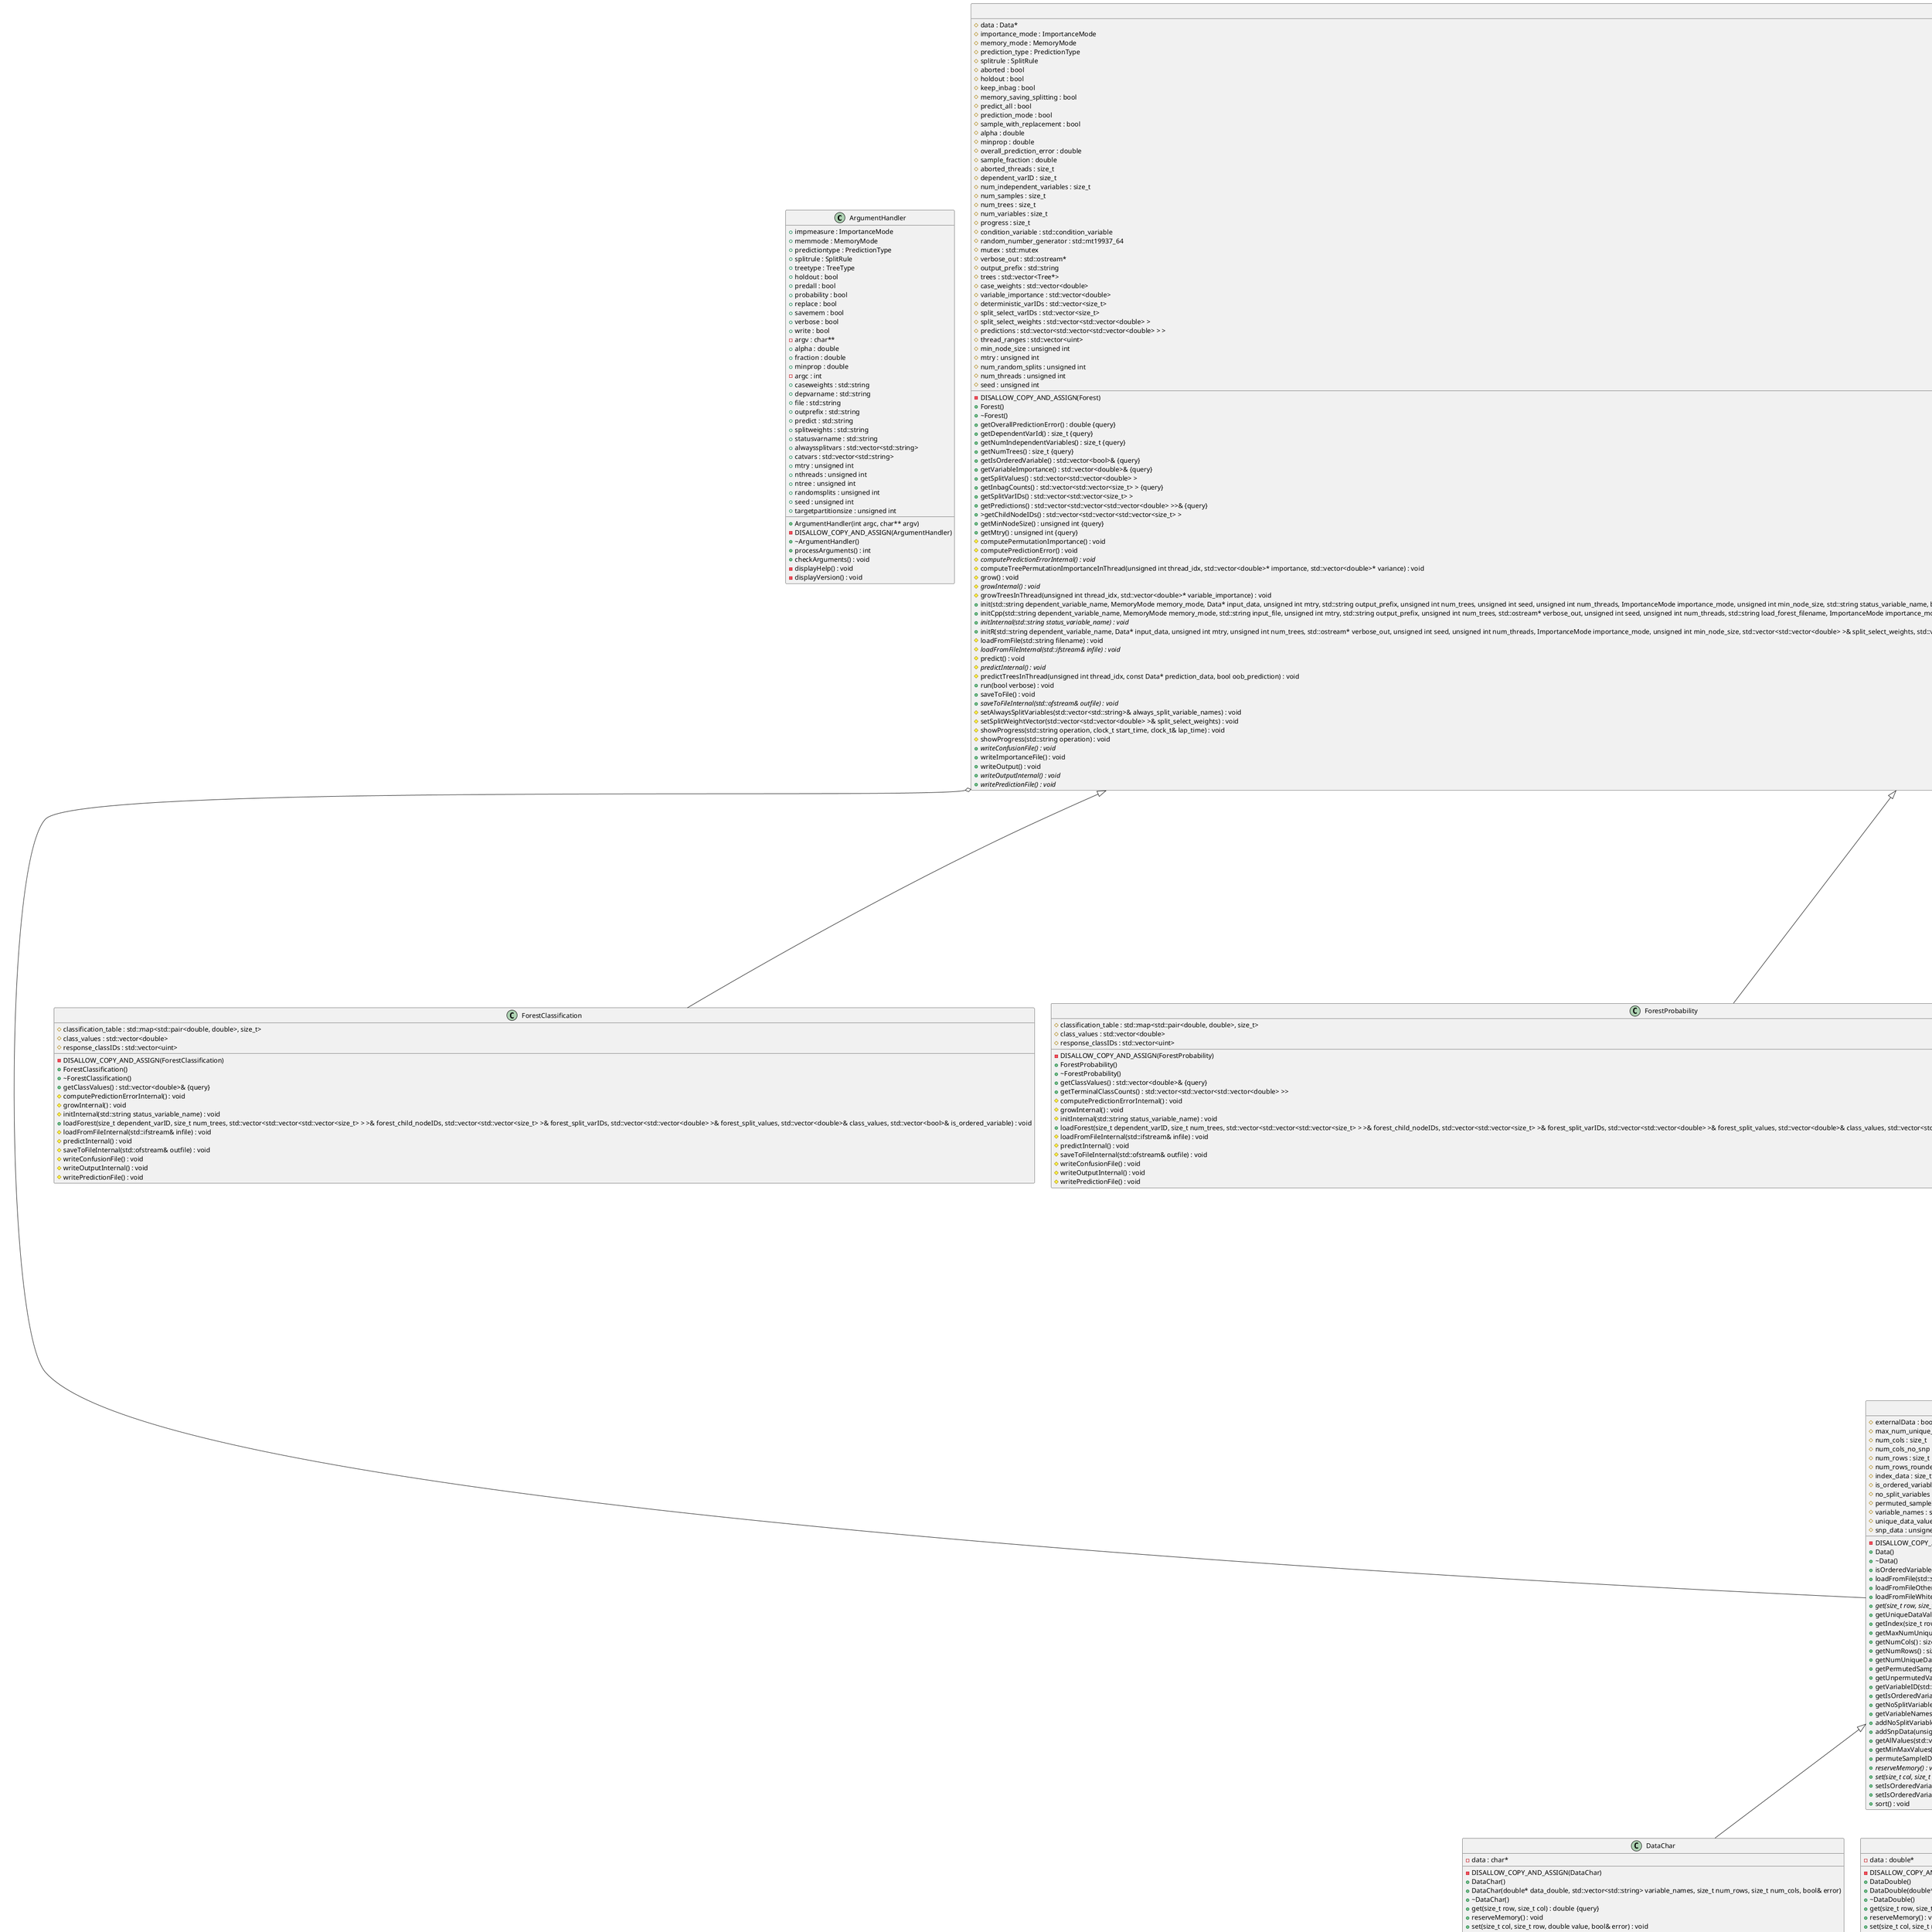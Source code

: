 @startuml
class ArgumentHandler {
	+ArgumentHandler(int argc, char** argv)
	-DISALLOW_COPY_AND_ASSIGN(ArgumentHandler)
	+~ArgumentHandler()
	+impmeasure : ImportanceMode
	+memmode : MemoryMode
	+predictiontype : PredictionType
	+splitrule : SplitRule
	+treetype : TreeType
	+holdout : bool
	+predall : bool
	+probability : bool
	+replace : bool
	+savemem : bool
	+verbose : bool
	+write : bool
	-argv : char**
	+alpha : double
	+fraction : double
	+minprop : double
	-argc : int
	+processArguments() : int
	+caseweights : std::string
	+depvarname : std::string
	+file : std::string
	+outprefix : std::string
	+predict : std::string
	+splitweights : std::string
	+statusvarname : std::string
	+alwayssplitvars : std::vector<std::string>
	+catvars : std::vector<std::string>
	+mtry : unsigned int
	+nthreads : unsigned int
	+ntree : unsigned int
	+randomsplits : unsigned int
	+seed : unsigned int
	+targetpartitionsize : unsigned int
	+checkArguments() : void
	-displayHelp() : void
	-displayVersion() : void
}

abstract class Data {
	-DISALLOW_COPY_AND_ASSIGN(Data)
	+Data()
	+~Data()
	#externalData : bool
	+isOrderedVariable(size_t varID) : bool {query}
	+loadFromFile(std::string filename) : bool
	+loadFromFileOther(std::ifstream& input_file, std::string header_line, char seperator) : bool
	+loadFromFileWhitespace(std::ifstream& input_file, std::string header_line) : bool
	+{abstract} get(size_t row, size_t col) : double {query}
	+getUniqueDataValue(size_t varID, size_t index) : double {query}
	+getIndex(size_t row, size_t col) : size_t {query}
	+getMaxNumUniqueValues() : size_t {query}
	+getNumCols() : size_t {query}
	+getNumRows() : size_t {query}
	+getNumUniqueDataValues(size_t varID) : size_t {query}
	+getPermutedSampleID(size_t sampleID) : size_t {query}
	+getUnpermutedVarID(size_t varID) : size_t {query}
	+getVariableID(std::string variable_name) : size_t
	#max_num_unique_values : size_t
	#num_cols : size_t
	#num_cols_no_snp : size_t
	#num_rows : size_t
	#num_rows_rounded : size_t
	#index_data : size_t*
	#is_ordered_variable : std::vector<bool>
	+getIsOrderedVariable() : std::vector<bool>&
	#no_split_variables : std::vector<size_t>
	#permuted_sampleIDs : std::vector<size_t>
	+getNoSplitVariables() : std::vector<size_t>&
	#variable_names : std::vector<std::string>
	+getVariableNames() : std::vector<std::string>& {query}
	#unique_data_values : std::vector<std::vector<double> >
	#snp_data : unsigned char*
	+addNoSplitVariable(size_t varID) : void
	+addSnpData(unsigned char* snp_data, size_t num_cols_snp) : void
	+getAllValues(std::vector<double>& all_values, std::vector<size_t>& sampleIDs, size_t varID) : void
	+getMinMaxValues(double& min, double& max, std::vector<size_t>& sampleIDs, size_t varID) : void
	+permuteSampleIDs(std::mt19937_64 random_number_generator) : void
	+{abstract} reserveMemory() : void
	+{abstract} set(size_t col, size_t row, double value, bool& error) : void
	+setIsOrderedVariable(std::vector<std::string>& unordered_variable_names) : void
	+setIsOrderedVariable(std::vector<bool>& is_ordered_variable) : void
	+sort() : void
}

class DataChar {
	-DISALLOW_COPY_AND_ASSIGN(DataChar)
	+DataChar()
	+DataChar(double* data_double, std::vector<std::string> variable_names, size_t num_rows, size_t num_cols, bool& error)
	+~DataChar()
	-data : char*
	+get(size_t row, size_t col) : double {query}
	+reserveMemory() : void
	+set(size_t col, size_t row, double value, bool& error) : void
}

class DataDouble {
	-DISALLOW_COPY_AND_ASSIGN(DataDouble)
	+DataDouble()
	+DataDouble(double* data, std::vector<std::string> variable_names, size_t num_rows, size_t num_cols)
	+~DataDouble()
	+get(size_t row, size_t col) : double {query}
	-data : double*
	+reserveMemory() : void
	+set(size_t col, size_t row, double value, bool& error) : void
}

class DataFloat {
	-DISALLOW_COPY_AND_ASSIGN(DataFloat)
	+DataFloat()
	+DataFloat(double* data_double, std::vector<std::string> variable_names, size_t num_rows, size_t num_cols)
	+~DataFloat()
	+get(size_t row, size_t col) : double {query}
	-data : float*
	+reserveMemory() : void
	+set(size_t col, size_t row, double value, bool& error) : void
}

abstract class Forest {
	-DISALLOW_COPY_AND_ASSIGN(Forest)
	+Forest()
	+~Forest()
	#data : Data*
	#importance_mode : ImportanceMode
	#memory_mode : MemoryMode
	#prediction_type : PredictionType
	#splitrule : SplitRule
	#aborted : bool
	#holdout : bool
	#keep_inbag : bool
	#memory_saving_splitting : bool
	#predict_all : bool
	#prediction_mode : bool
	#sample_with_replacement : bool
	#alpha : double
	+getOverallPredictionError() : double {query}
	#minprop : double
	#overall_prediction_error : double
	#sample_fraction : double
	#aborted_threads : size_t
	#dependent_varID : size_t
	+getDependentVarId() : size_t {query}
	+getNumIndependentVariables() : size_t {query}
	+getNumTrees() : size_t {query}
	#num_independent_variables : size_t
	#num_samples : size_t
	#num_trees : size_t
	#num_variables : size_t
	#progress : size_t
	#condition_variable : std::condition_variable
	#random_number_generator : std::mt19937_64
	#mutex : std::mutex
	#verbose_out : std::ostream*
	#output_prefix : std::string
	#trees : std::vector<Tree*>
	+getIsOrderedVariable() : std::vector<bool>& {query}
	#case_weights : std::vector<double>
	#variable_importance : std::vector<double>
	+getVariableImportance() : std::vector<double>& {query}
	#deterministic_varIDs : std::vector<size_t>
	#split_select_varIDs : std::vector<size_t>
	+getSplitValues() : std::vector<std::vector<double> >
	#split_select_weights : std::vector<std::vector<double> >
	+getInbagCounts() : std::vector<std::vector<size_t> > {query}
	+getSplitVarIDs() : std::vector<std::vector<size_t> >
	#predictions : std::vector<std::vector<std::vector<double> > >
	+getPredictions() : std::vector<std::vector<std::vector<double> >>& {query}
	+>getChildNodeIDs() : std::vector<std::vector<std::vector<size_t> >
	#thread_ranges : std::vector<uint>
	+getMinNodeSize() : unsigned int {query}
	+getMtry() : unsigned int {query}
	#min_node_size : unsigned int
	#mtry : unsigned int
	#num_random_splits : unsigned int
	#num_threads : unsigned int
	#seed : unsigned int
	#computePermutationImportance() : void
	#computePredictionError() : void
	#{abstract} computePredictionErrorInternal() : void
	#computeTreePermutationImportanceInThread(unsigned int thread_idx, std::vector<double>* importance, std::vector<double>* variance) : void
	#grow() : void
	#{abstract} growInternal() : void
	#growTreesInThread(unsigned int thread_idx, std::vector<double>* variable_importance) : void
	+init(std::string dependent_variable_name, MemoryMode memory_mode, Data* input_data, unsigned int mtry, std::string output_prefix, unsigned int num_trees, unsigned int seed, unsigned int num_threads, ImportanceMode importance_mode, unsigned int min_node_size, std::string status_variable_name, bool prediction_mode, bool sample_with_replacement, std::vector<std::string>& unordered_variable_names, bool memory_saving_splitting, SplitRule splitrule, bool predict_all, double sample_fraction, double alpha, double minprop, bool holdout, PredictionType prediction_type, unsigned int num_random_splits) : void
	+initCpp(std::string dependent_variable_name, MemoryMode memory_mode, std::string input_file, unsigned int mtry, std::string output_prefix, unsigned int num_trees, std::ostream* verbose_out, unsigned int seed, unsigned int num_threads, std::string load_forest_filename, ImportanceMode importance_mode, unsigned int min_node_size, std::string split_select_weights_file, std::vector<std::string>& always_split_variable_names, std::string status_variable_name, bool sample_with_replacement, std::vector<std::string>& unordered_variable_names, bool memory_saving_splitting, SplitRule splitrule, std::string case_weights_file, bool predict_all, double sample_fraction, double alpha, double minprop, bool holdout, PredictionType prediction_type, unsigned int num_random_splits) : void
	+{abstract} initInternal(std::string status_variable_name) : void
	+initR(std::string dependent_variable_name, Data* input_data, unsigned int mtry, unsigned int num_trees, std::ostream* verbose_out, unsigned int seed, unsigned int num_threads, ImportanceMode importance_mode, unsigned int min_node_size, std::vector<std::vector<double> >& split_select_weights, std::vector<std::string>& always_split_variable_names, std::string status_variable_name, bool prediction_mode, bool sample_with_replacement, std::vector<std::string>& unordered_variable_names, bool memory_saving_splitting, SplitRule splitrule, std::vector<double>& case_weights, bool predict_all, bool keep_inbag, double sample_fraction, double alpha, double minprop, bool holdout, PredictionType prediction_type, unsigned int num_random_splits) : void
	#loadFromFile(std::string filename) : void
	#{abstract} loadFromFileInternal(std::ifstream& infile) : void
	#predict() : void
	#{abstract} predictInternal() : void
	#predictTreesInThread(unsigned int thread_idx, const Data* prediction_data, bool oob_prediction) : void
	+run(bool verbose) : void
	+saveToFile() : void
	+{abstract} saveToFileInternal(std::ofstream& outfile) : void
	#setAlwaysSplitVariables(std::vector<std::string>& always_split_variable_names) : void
	#setSplitWeightVector(std::vector<std::vector<double> >& split_select_weights) : void
	#showProgress(std::string operation, clock_t start_time, clock_t& lap_time) : void
	#showProgress(std::string operation) : void
	+{abstract} writeConfusionFile() : void
	+writeImportanceFile() : void
	+writeOutput() : void
	+{abstract} writeOutputInternal() : void
	+{abstract} writePredictionFile() : void
}

class ForestClassification {
	-DISALLOW_COPY_AND_ASSIGN(ForestClassification)
	+ForestClassification()
	+~ForestClassification()
	#classification_table : std::map<std::pair<double, double>, size_t>
	#class_values : std::vector<double>
	+getClassValues() : std::vector<double>& {query}
	#response_classIDs : std::vector<uint>
	#computePredictionErrorInternal() : void
	#growInternal() : void
	#initInternal(std::string status_variable_name) : void
	+loadForest(size_t dependent_varID, size_t num_trees, std::vector<std::vector<std::vector<size_t> > >& forest_child_nodeIDs, std::vector<std::vector<size_t> >& forest_split_varIDs, std::vector<std::vector<double> >& forest_split_values, std::vector<double>& class_values, std::vector<bool>& is_ordered_variable) : void
	#loadFromFileInternal(std::ifstream& infile) : void
	#predictInternal() : void
	#saveToFileInternal(std::ofstream& outfile) : void
	#writeConfusionFile() : void
	#writeOutputInternal() : void
	#writePredictionFile() : void
}

class ForestProbability {
	-DISALLOW_COPY_AND_ASSIGN(ForestProbability)
	+ForestProbability()
	+~ForestProbability()
	#classification_table : std::map<std::pair<double, double>, size_t>
	#class_values : std::vector<double>
	+getClassValues() : std::vector<double>& {query}
	+getTerminalClassCounts() : std::vector<std::vector<std::vector<double> >>
	#response_classIDs : std::vector<uint>
	#computePredictionErrorInternal() : void
	#growInternal() : void
	#initInternal(std::string status_variable_name) : void
	+loadForest(size_t dependent_varID, size_t num_trees, std::vector<std::vector<std::vector<size_t> > >& forest_child_nodeIDs, std::vector<std::vector<size_t> >& forest_split_varIDs, std::vector<std::vector<double> >& forest_split_values, std::vector<double>& class_values, std::vector<std::vector<std::vector<double> > >& forest_terminal_class_counts, std::vector<bool>& is_ordered_variable) : void
	#loadFromFileInternal(std::ifstream& infile) : void
	#predictInternal() : void
	#saveToFileInternal(std::ofstream& outfile) : void
	#writeConfusionFile() : void
	#writeOutputInternal() : void
	#writePredictionFile() : void
}

class ForestRegression {
	-DISALLOW_COPY_AND_ASSIGN(ForestRegression)
	+ForestRegression()
	+~ForestRegression()
	-computePredictionErrorInternal() : void
	-growInternal() : void
	-initInternal(std::string status_variable_name) : void
	+loadForest(size_t dependent_varID, size_t num_trees, std::vector<std::vector<std::vector<size_t> > >& forest_child_nodeIDs, std::vector<std::vector<size_t> >& forest_split_varIDs, std::vector<std::vector<double> >& forest_split_values, std::vector<bool>& is_ordered_variable) : void
	-loadFromFileInternal(std::ifstream& infile) : void
	-predictInternal() : void
	-saveToFileInternal(std::ofstream& outfile) : void
	-writeConfusionFile() : void
	-writeOutputInternal() : void
	-writePredictionFile() : void
}

class ForestSurvival {
	-DISALLOW_COPY_AND_ASSIGN(ForestSurvival)
	+ForestSurvival()
	+~ForestSurvival()
	+getStatusVarId() : size_t {query}
	-status_varID : size_t
	-unique_timepoints : std::vector<double>
	+getUniqueTimepoints() : std::vector<double>& {query}
	-response_timepointIDs : std::vector<size_t>
	+>getChf() : std::vector<std::vector<std::vector<double> >
	-computePredictionErrorInternal() : void
	-growInternal() : void
	-initInternal(std::string status_variable_name) : void
	+loadForest(size_t dependent_varID, size_t num_trees, std::vector<std::vector<std::vector<size_t> > >& forest_child_nodeIDs, std::vector<std::vector<size_t> >& forest_split_varIDs, std::vector<std::vector<double> >& forest_split_values, size_t status_varID, std::vector<std::vector<std::vector<double> > >& forest_chf, std::vector<double>& unique_timepoints, std::vector<bool>& is_ordered_variable) : void
	-loadFromFileInternal(std::ifstream& infile) : void
	-predictInternal() : void
	-saveToFileInternal(std::ofstream& outfile) : void
	-writeConfusionFile() : void
	-writeOutputInternal() : void
	-writePredictionFile() : void
}

abstract class Tree {
	-DISALLOW_COPY_AND_ASSIGN(Tree)
	+Tree()
	+Tree(std::vector<std::vector<size_t> >& child_nodeIDs, std::vector<size_t>& split_varIDs, std::vector<double>& split_values)
	+~Tree()
	#data : Data*
	#importance_mode : ImportanceMode
	#splitrule : SplitRule
	#holdout : bool
	#keep_inbag : bool
	#memory_saving_splitting : bool
	#sample_with_replacement : bool
	#splitNode(size_t nodeID) : bool
	#{abstract} splitNodeInternal(size_t nodeID, std::vector<size_t>& possible_split_varIDs) : bool
	#alpha : double
	#{abstract} computePredictionAccuracyInternal() : double
	#minprop : double
	#sample_fraction : double
	#dependent_varID : size_t
	#dropDownSamplePermuted(size_t permuted_varID, size_t sampleID, size_t permuted_sampleID) : size_t
	+getNumSamplesOob() : size_t {query}
	#num_samples : size_t
	#num_samples_oob : size_t
	#random_number_generator : std::mt19937_64
	#split_values : std::vector<double>
	+getSplitValues() : std::vector<double>& {query}
	#case_weights : std::vector<double>*
	#split_select_weights : std::vector<double>*
	#variable_importance : std::vector<double>*
	#inbag_counts : std::vector<size_t>
	#oob_sampleIDs : std::vector<size_t>
	#prediction_terminal_nodeIDs : std::vector<size_t>
	#split_varIDs : std::vector<size_t>
	+getInbagCounts() : std::vector<size_t>& {query}
	+getOobSampleIDs() : std::vector<size_t>& {query}
	+getSplitVarIDs() : std::vector<size_t>& {query}
	#deterministic_varIDs : std::vector<size_t>*
	#split_select_varIDs : std::vector<size_t>*
	#child_nodeIDs : std::vector<std::vector<size_t> >
	#sampleIDs : std::vector<std::vector<size_t> >
	+getChildNodeIDs() : std::vector<std::vector<size_t> >& {query}
	#min_node_size : unsigned int
	#mtry : unsigned int
	#num_random_splits : unsigned int
	+appendToFile(std::ofstream& file) : void
	+{abstract} appendToFileInternal(std::ofstream& file) : void
	#bootstrap() : void
	#bootstrapWeighted() : void
	#bootstrapWithoutReplacement() : void
	#bootstrapWithoutReplacementWeighted() : void
	#{abstract} cleanUpInternal() : void
	+computePermutationImportance(std::vector<double>* forest_importance, std::vector<double>* forest_variance) : void
	#createEmptyNode() : void
	#{abstract} createEmptyNodeInternal() : void
	#createPossibleSplitVarSubset(std::vector<size_t>& result) : void
	+grow(std::vector<double>* variable_importance) : void
	+init(Data* data, unsigned int mtry, size_t dependent_varID, size_t num_samples, unsigned int seed, std::vector<size_t>* deterministic_varIDs, std::vector<size_t>* split_select_varIDs, std::vector<double>* split_select_weights, ImportanceMode importance_mode, unsigned int min_node_size, bool sample_with_replacement, bool memory_saving_splitting, SplitRule splitrule, std::vector<double>* case_weights, bool keep_inbag, double sample_fraction, double alpha, double minprop, bool holdout, unsigned int num_random_splits) : void
	+{abstract} initInternal() : void
	#permuteAndPredictOobSamples(size_t permuted_varID, std::vector<size_t>& permutations) : void
	+predict(const Data* prediction_data, bool oob_prediction) : void
}

class TreeClassification {
	-DISALLOW_COPY_AND_ASSIGN(TreeClassification)
	+TreeClassification(std::vector<double>* class_values, std::vector<uint>* response_classIDs)
	+TreeClassification(std::vector<std::vector<size_t> >& child_nodeIDs, std::vector<size_t>& split_varIDs, std::vector<double>& split_values, std::vector<double>* class_values, std::vector<uint>* response_classIDs)
	+~TreeClassification()
	-findBestSplit(size_t nodeID, std::vector<size_t>& possible_split_varIDs) : bool
	-findBestSplitExtraTrees(size_t nodeID, std::vector<size_t>& possible_split_varIDs) : bool
	-splitNodeInternal(size_t nodeID, std::vector<size_t>& possible_split_varIDs) : bool
	-computePredictionAccuracyInternal() : double
	+estimate(size_t nodeID) : double
	+getPrediction(size_t sampleID) : double {query}
	+getPredictionTerminalNodeID(size_t sampleID) : size_t {query}
	-counter : size_t*
	-counter_per_class : size_t*
	-class_values : std::vector<double>*
	-response_classIDs : std::vector<uint>*
	-addGiniImportance(size_t nodeID, size_t varID, double decrease) : void
	+appendToFileInternal(std::ofstream& file) : void
	-cleanUpInternal() : void
	+computePermutationImportanceInternal(std::vector<std::vector<size_t> >* permutations) : void
	-createEmptyNodeInternal() : void
	-findBestSplitValueExtraTrees(size_t nodeID, size_t varID, size_t num_classes, size_t* class_counts, size_t num_samples_node, double& best_value, size_t& best_varID, double& best_decrease) : void
	-findBestSplitValueExtraTreesUnordered(size_t nodeID, size_t varID, size_t num_classes, size_t* class_counts, size_t num_samples_node, double& best_value, size_t& best_varID, double& best_decrease) : void
	-findBestSplitValueLargeQ(size_t nodeID, size_t varID, size_t num_classes, size_t* class_counts, size_t num_samples_node, double& best_value, size_t& best_varID, double& best_decrease) : void
	-findBestSplitValueSmallQ(size_t nodeID, size_t varID, size_t num_classes, size_t* class_counts, size_t num_samples_node, double& best_value, size_t& best_varID, double& best_decrease) : void
	-findBestSplitValueUnordered(size_t nodeID, size_t varID, size_t num_classes, size_t* class_counts, size_t num_samples_node, double& best_value, size_t& best_varID, double& best_decrease) : void
	+initInternal() : void
}

class TreeProbability {
	-DISALLOW_COPY_AND_ASSIGN(TreeProbability)
	+TreeProbability(std::vector<double>* class_values, std::vector<uint>* response_classIDs)
	+TreeProbability(std::vector<std::vector<size_t> >& child_nodeIDs, std::vector<size_t>& split_varIDs, std::vector<double>& split_values, std::vector<double>* class_values, std::vector<uint>* response_classIDs, std::vector<std::vector<double> >& terminal_class_counts)
	+~TreeProbability()
	-findBestSplit(size_t nodeID, std::vector<size_t>& possible_split_varIDs) : bool
	-findBestSplitExtraTrees(size_t nodeID, std::vector<size_t>& possible_split_varIDs) : bool
	-splitNodeInternal(size_t nodeID, std::vector<size_t>& possible_split_varIDs) : bool
	-computePredictionAccuracyInternal() : double
	+getPredictionTerminalNodeID(size_t sampleID) : size_t {query}
	-counter : size_t*
	-counter_per_class : size_t*
	+getPrediction(size_t sampleID) : std::vector<double>& {query}
	-class_values : std::vector<double>*
	-terminal_class_counts : std::vector<std::vector<double> >
	+getTerminalClassCounts() : std::vector<std::vector<double> >& {query}
	-response_classIDs : std::vector<uint>*
	-addImpurityImportance(size_t nodeID, size_t varID, double decrease) : void
	+addToTerminalNodes(size_t nodeID) : void
	+appendToFileInternal(std::ofstream& file) : void
	-cleanUpInternal() : void
	+computePermutationImportanceInternal(std::vector<std::vector<size_t> >* permutations) : void
	-createEmptyNodeInternal() : void
	-findBestSplitValueExtraTrees(size_t nodeID, size_t varID, size_t num_classes, size_t* class_counts, size_t num_samples_node, double& best_value, size_t& best_varID, double& best_decrease) : void
	-findBestSplitValueExtraTreesUnordered(size_t nodeID, size_t varID, size_t num_classes, size_t* class_counts, size_t num_samples_node, double& best_value, size_t& best_varID, double& best_decrease) : void
	-findBestSplitValueLargeQ(size_t nodeID, size_t varID, size_t num_classes, size_t* class_counts, size_t num_samples_node, double& best_value, size_t& best_varID, double& best_decrease) : void
	-findBestSplitValueSmallQ(size_t nodeID, size_t varID, size_t num_classes, size_t* class_counts, size_t num_samples_node, double& best_value, size_t& best_varID, double& best_decrease) : void
	-findBestSplitValueUnordered(size_t nodeID, size_t varID, size_t num_classes, size_t* class_counts, size_t num_samples_node, double& best_value, size_t& best_varID, double& best_decrease) : void
	+initInternal() : void
}

class TreeRegression {
	-DISALLOW_COPY_AND_ASSIGN(TreeRegression)
	+TreeRegression()
	+TreeRegression(std::vector<std::vector<size_t> >& child_nodeIDs, std::vector<size_t>& split_varIDs, std::vector<double>& split_values)
	+~TreeRegression()
	-findBestSplit(size_t nodeID, std::vector<size_t>& possible_split_varIDs) : bool
	-findBestSplitExtraTrees(size_t nodeID, std::vector<size_t>& possible_split_varIDs) : bool
	-findBestSplitMaxstat(size_t nodeID, std::vector<size_t>& possible_split_varIDs) : bool
	-splitNodeInternal(size_t nodeID, std::vector<size_t>& possible_split_varIDs) : bool
	-computePredictionAccuracyInternal() : double
	-computePredictionMSE() : double
	+estimate(size_t nodeID) : double
	+getPrediction(size_t sampleID) : double {query}
	-sums : double*
	+getPredictionTerminalNodeID(size_t sampleID) : size_t {query}
	-counter : size_t*
	-addImpurityImportance(size_t nodeID, size_t varID, double decrease) : void
	+appendToFileInternal(std::ofstream& file) : void
	-cleanUpInternal() : void
	+computePermutationImportanceInternal(std::vector<std::vector<size_t> >* permutations) : void
	-createEmptyNodeInternal() : void
	-findBestSplitValueExtraTrees(size_t nodeID, size_t varID, double sum_node, size_t num_samples_node, double& best_value, size_t& best_varID, double& best_decrease) : void
	-findBestSplitValueExtraTreesUnordered(size_t nodeID, size_t varID, double sum_node, size_t num_samples_node, double& best_value, size_t& best_varID, double& best_decrease) : void
	-findBestSplitValueLargeQ(size_t nodeID, size_t varID, double sum_node, size_t num_samples_node, double& best_value, size_t& best_varID, double& best_decrease) : void
	-findBestSplitValueSmallQ(size_t nodeID, size_t varID, double sum_node, size_t num_samples_node, double& best_value, size_t& best_varID, double& best_decrease) : void
	-findBestSplitValueUnordered(size_t nodeID, size_t varID, double sum_node, size_t num_samples_node, double& best_value, size_t& best_varID, double& best_decrease) : void
	+initInternal() : void
}

class TreeSurvival {
	-DISALLOW_COPY_AND_ASSIGN(TreeSurvival)
	+TreeSurvival(std::vector<double>* unique_timepoints, size_t status_varID, std::vector<size_t>* response_timepointIDs)
	+TreeSurvival(std::vector<std::vector<size_t> >& child_nodeIDs, std::vector<size_t>& split_varIDs, std::vector<double>& split_values, std::vector<std::vector<double> > chf, std::vector<double>* unique_timepoints, std::vector<size_t>* response_timepointIDs)
	+~TreeSurvival()
	-findBestSplit(size_t nodeID, std::vector<size_t>& possible_split_varIDs) : bool
	-findBestSplitExtraTrees(size_t nodeID, std::vector<size_t>& possible_split_varIDs) : bool
	-findBestSplitMaxstat(size_t nodeID, std::vector<size_t>& possible_split_varIDs) : bool
	-splitNodeInternal(size_t nodeID, std::vector<size_t>& possible_split_varIDs) : bool
	-computePredictionAccuracyInternal() : double
	+getPredictionTerminalNodeID(size_t sampleID) : size_t {query}
	-num_timepoints : size_t
	-status_varID : size_t
	-num_deaths : size_t*
	-num_samples_at_risk : size_t*
	+getPrediction(size_t sampleID) : std::vector<double>& {query}
	-unique_timepoints : std::vector<double>*
	-response_timepointIDs : std::vector<size_t>*
	-chf : std::vector<std::vector<double> >
	+getChf() : std::vector<std::vector<double> >& {query}
	-addImpurityImportance(size_t nodeID, size_t varID, double decrease) : void
	+appendToFileInternal(std::ofstream& file) : void
	-cleanUpInternal() : void
	-computeAucSplit(double time_k, double time_l, double status_k, double status_l, double value_k, double value_l, size_t num_splits, std::vector<double>& possible_split_values, double* num_count, double* num_total) : void
	-computeChildDeathCounts(size_t nodeID, size_t varID, std::vector<double>& possible_split_values, size_t* num_samples_right_child, size_t* num_samples_at_risk_right_child, size_t* num_deaths_right_child, size_t num_splits) : void
	-computeDeathCounts(size_t nodeID) : void
	+computePermutationImportanceInternal(std::vector<std::vector<size_t> >* permutations) : void
	-computeSurvival(size_t nodeID) : void
	-createEmptyNodeInternal() : void
	-findBestSplitValueAUC(size_t nodeID, size_t varID, double& best_value, size_t& best_varID, double& best_auc) : void
	-findBestSplitValueExtraTrees(size_t nodeID, size_t varID, double& best_value, size_t& best_varID, double& best_logrank) : void
	-findBestSplitValueExtraTreesUnordered(size_t nodeID, size_t varID, double& best_value, size_t& best_varID, double& best_logrank) : void
	-findBestSplitValueLogRank(size_t nodeID, size_t varID, std::vector<double>& possible_split_values, double& best_value, size_t& best_varID, double& best_logrank) : void
	-findBestSplitValueLogRank(size_t nodeID, size_t varID, double& best_value, size_t& best_varID, double& best_logrank) : void
	-findBestSplitValueLogRankUnordered(size_t nodeID, size_t varID, std::vector<double>& factor_levels, double& best_value, size_t& best_varID, double& best_logrank) : void
	-findBestSplitValueLogRankUnordered(size_t nodeID, size_t varID, double& best_value, size_t& best_varID, double& best_logrank) : void
	+initInternal() : void
}

Data <|-- DataChar
Data <|-- DataDouble
Data <|-- DataFloat
Forest <|-- ForestClassification
Forest <|-- ForestProbability
Forest <|-- ForestRegression
Forest <|-- ForestSurvival
Tree <|-- TreeClassification
Tree <|-- TreeProbability
Tree <|-- TreeRegression
Tree <|-- TreeSurvival
Forest o-- Data
Forest o-- Tree
Tree o-- Data

@enduml
